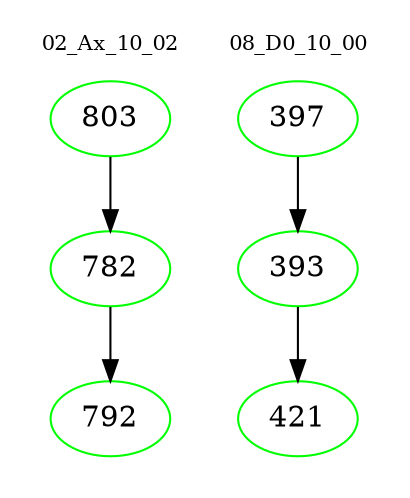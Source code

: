 digraph{
subgraph cluster_0 {
color = white
label = "02_Ax_10_02";
fontsize=10;
T0_803 [label="803", color="green"]
T0_803 -> T0_782 [color="black"]
T0_782 [label="782", color="green"]
T0_782 -> T0_792 [color="black"]
T0_792 [label="792", color="green"]
}
subgraph cluster_1 {
color = white
label = "08_D0_10_00";
fontsize=10;
T1_397 [label="397", color="green"]
T1_397 -> T1_393 [color="black"]
T1_393 [label="393", color="green"]
T1_393 -> T1_421 [color="black"]
T1_421 [label="421", color="green"]
}
}

